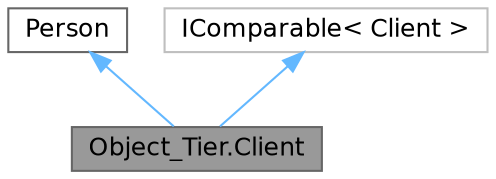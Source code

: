 digraph "Object_Tier.Client"
{
 // LATEX_PDF_SIZE
  bgcolor="transparent";
  edge [fontname=Helvetica,fontsize=12,labelfontname=Helvetica,labelfontsize=10];
  node [fontname=Helvetica,fontsize=12,shape=box,height=0.2,width=0.4];
  Node1 [id="Node000001",label="Object_Tier.Client",height=0.2,width=0.4,color="gray40", fillcolor="grey60", style="filled", fontcolor="black",tooltip="Represents a client in the system, inheriting from the Person class."];
  Node2 -> Node1 [id="edge1_Node000001_Node000002",dir="back",color="steelblue1",style="solid",tooltip=" "];
  Node2 [id="Node000002",label="Person",height=0.2,width=0.4,color="gray40", fillcolor="white", style="filled",URL="$class_object___tier_1_1_person.html",tooltip="Represents a person with an ID and a name."];
  Node3 -> Node1 [id="edge2_Node000001_Node000003",dir="back",color="steelblue1",style="solid",tooltip=" "];
  Node3 [id="Node000003",label="IComparable\< Client \>",height=0.2,width=0.4,color="grey75", fillcolor="white", style="filled",tooltip=" "];
}
